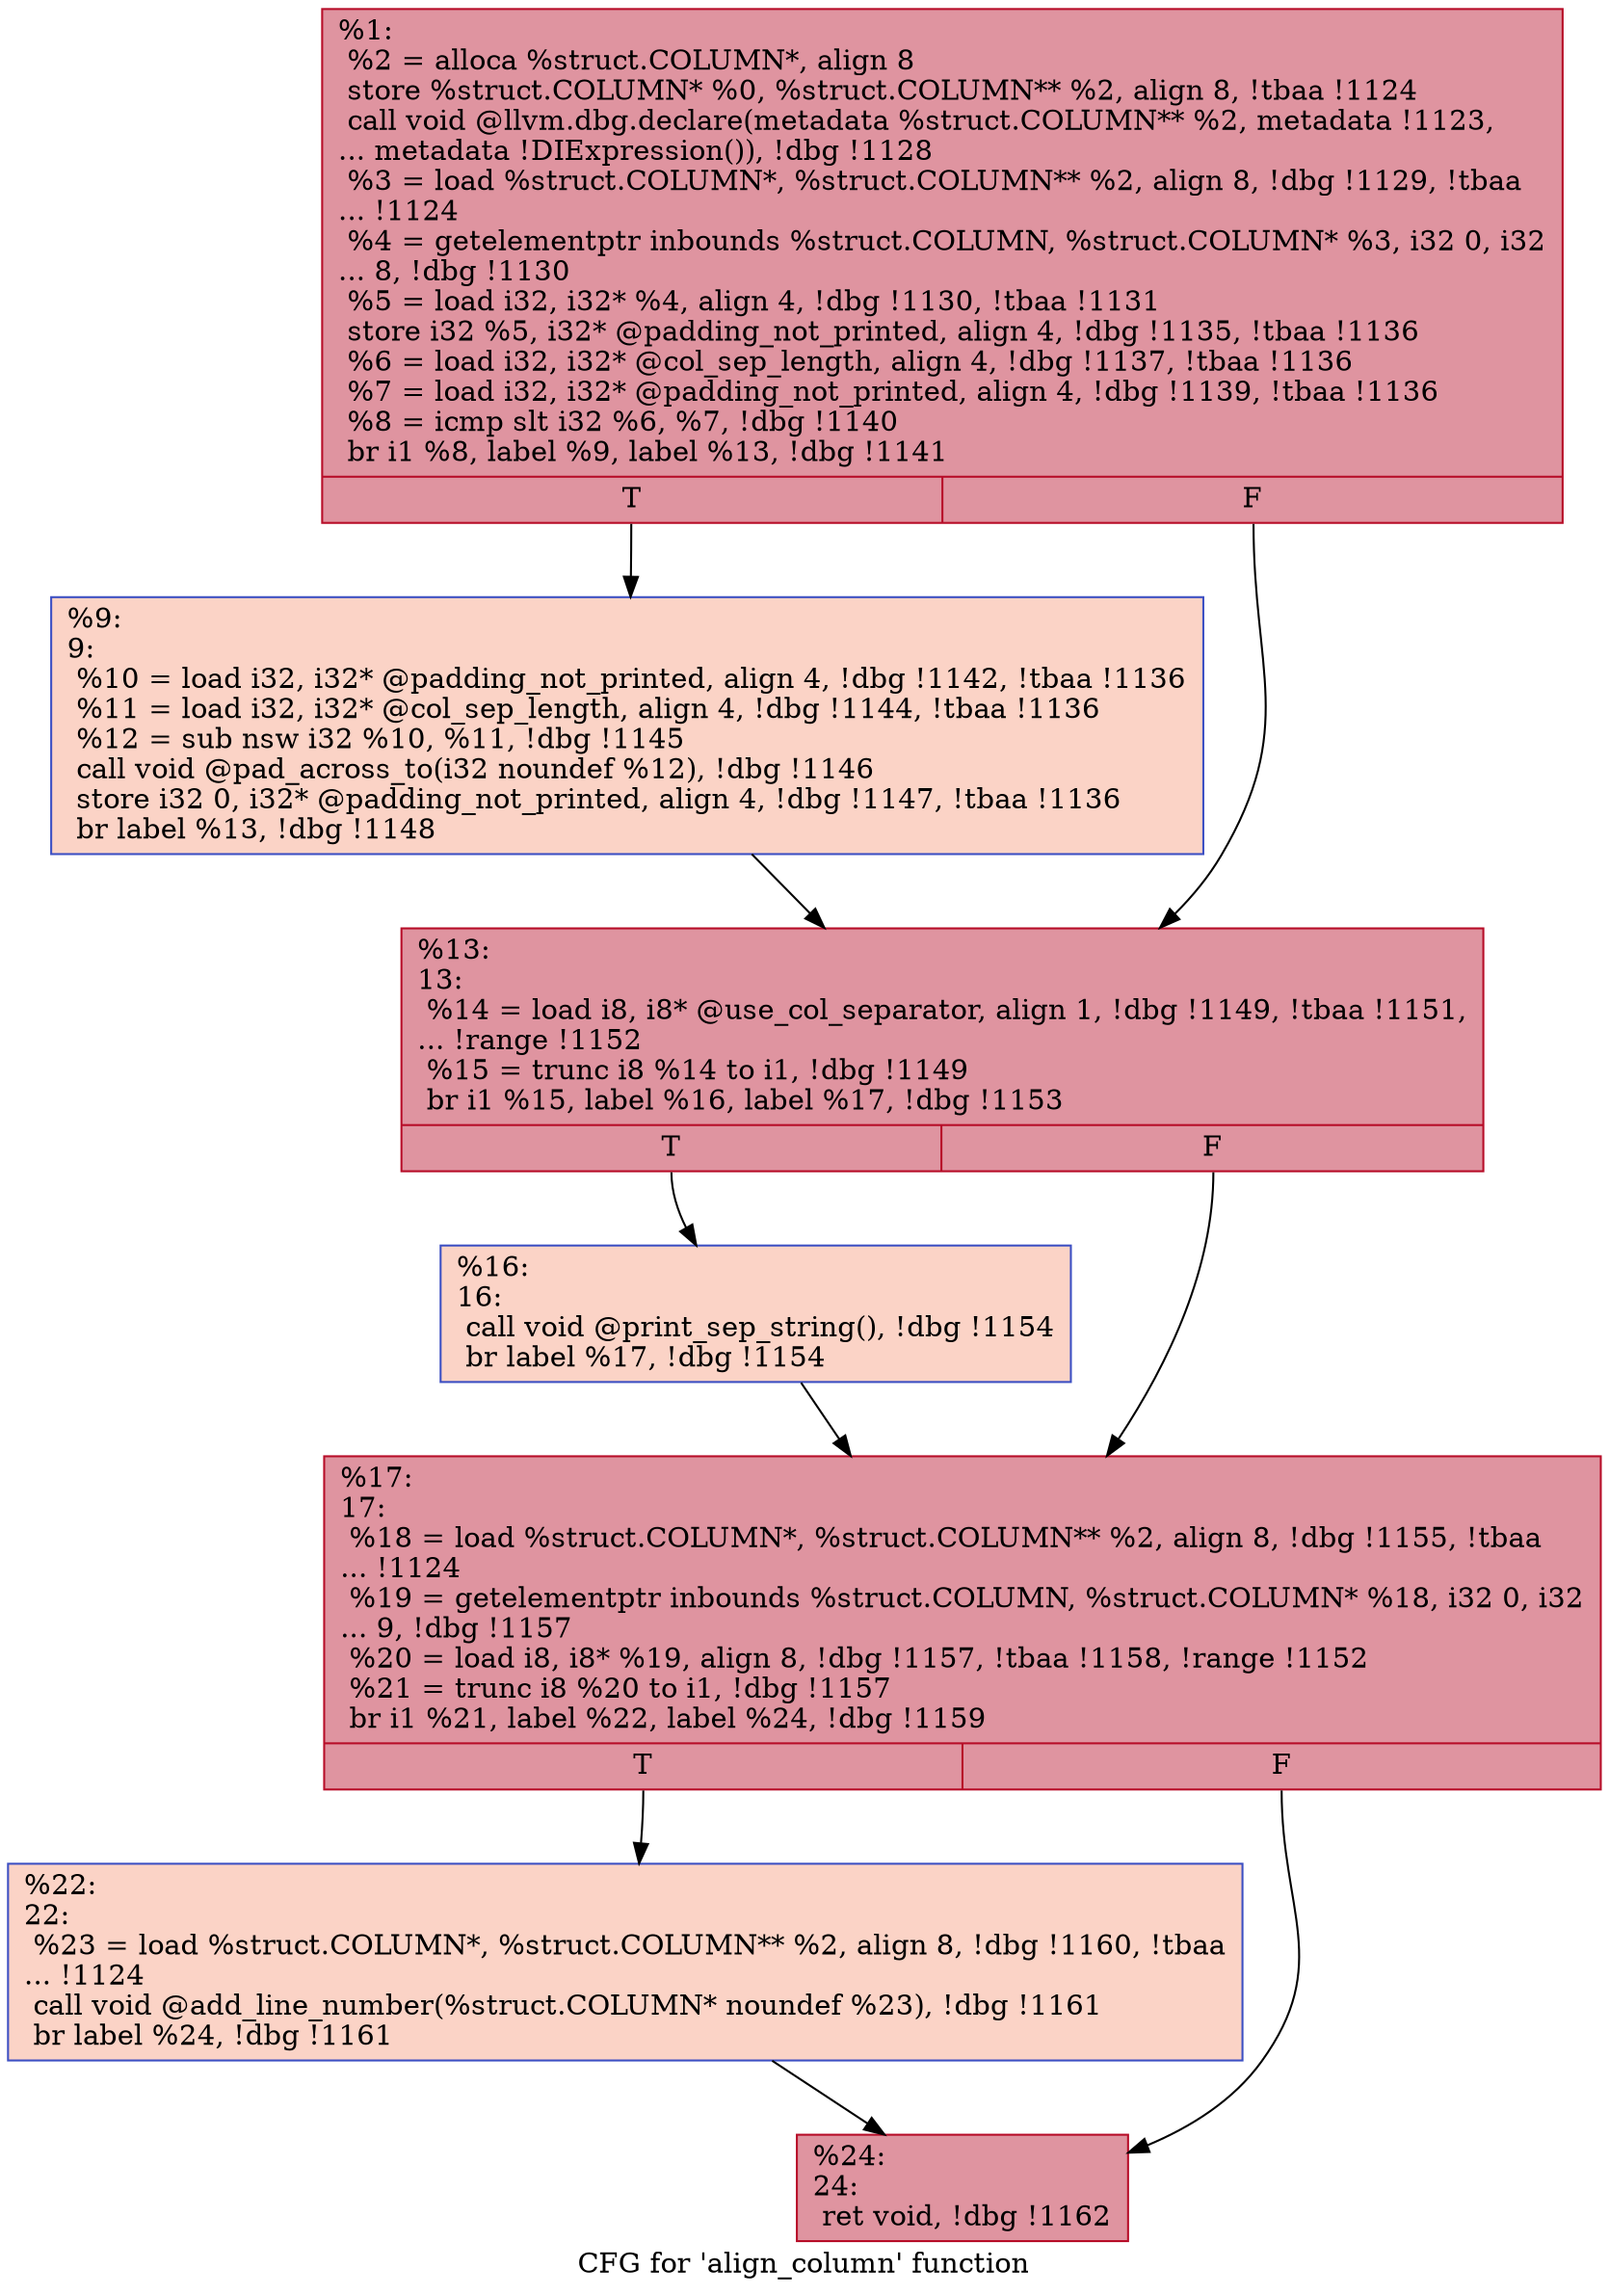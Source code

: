 digraph "CFG for 'align_column' function" {
	label="CFG for 'align_column' function";

	Node0x1650fb0 [shape=record,color="#b70d28ff", style=filled, fillcolor="#b70d2870",label="{%1:\l  %2 = alloca %struct.COLUMN*, align 8\l  store %struct.COLUMN* %0, %struct.COLUMN** %2, align 8, !tbaa !1124\l  call void @llvm.dbg.declare(metadata %struct.COLUMN** %2, metadata !1123,\l... metadata !DIExpression()), !dbg !1128\l  %3 = load %struct.COLUMN*, %struct.COLUMN** %2, align 8, !dbg !1129, !tbaa\l... !1124\l  %4 = getelementptr inbounds %struct.COLUMN, %struct.COLUMN* %3, i32 0, i32\l... 8, !dbg !1130\l  %5 = load i32, i32* %4, align 4, !dbg !1130, !tbaa !1131\l  store i32 %5, i32* @padding_not_printed, align 4, !dbg !1135, !tbaa !1136\l  %6 = load i32, i32* @col_sep_length, align 4, !dbg !1137, !tbaa !1136\l  %7 = load i32, i32* @padding_not_printed, align 4, !dbg !1139, !tbaa !1136\l  %8 = icmp slt i32 %6, %7, !dbg !1140\l  br i1 %8, label %9, label %13, !dbg !1141\l|{<s0>T|<s1>F}}"];
	Node0x1650fb0:s0 -> Node0x1651080;
	Node0x1650fb0:s1 -> Node0x16510d0;
	Node0x1651080 [shape=record,color="#3d50c3ff", style=filled, fillcolor="#f59c7d70",label="{%9:\l9:                                                \l  %10 = load i32, i32* @padding_not_printed, align 4, !dbg !1142, !tbaa !1136\l  %11 = load i32, i32* @col_sep_length, align 4, !dbg !1144, !tbaa !1136\l  %12 = sub nsw i32 %10, %11, !dbg !1145\l  call void @pad_across_to(i32 noundef %12), !dbg !1146\l  store i32 0, i32* @padding_not_printed, align 4, !dbg !1147, !tbaa !1136\l  br label %13, !dbg !1148\l}"];
	Node0x1651080 -> Node0x16510d0;
	Node0x16510d0 [shape=record,color="#b70d28ff", style=filled, fillcolor="#b70d2870",label="{%13:\l13:                                               \l  %14 = load i8, i8* @use_col_separator, align 1, !dbg !1149, !tbaa !1151,\l... !range !1152\l  %15 = trunc i8 %14 to i1, !dbg !1149\l  br i1 %15, label %16, label %17, !dbg !1153\l|{<s0>T|<s1>F}}"];
	Node0x16510d0:s0 -> Node0x1651120;
	Node0x16510d0:s1 -> Node0x1651170;
	Node0x1651120 [shape=record,color="#3d50c3ff", style=filled, fillcolor="#f59c7d70",label="{%16:\l16:                                               \l  call void @print_sep_string(), !dbg !1154\l  br label %17, !dbg !1154\l}"];
	Node0x1651120 -> Node0x1651170;
	Node0x1651170 [shape=record,color="#b70d28ff", style=filled, fillcolor="#b70d2870",label="{%17:\l17:                                               \l  %18 = load %struct.COLUMN*, %struct.COLUMN** %2, align 8, !dbg !1155, !tbaa\l... !1124\l  %19 = getelementptr inbounds %struct.COLUMN, %struct.COLUMN* %18, i32 0, i32\l... 9, !dbg !1157\l  %20 = load i8, i8* %19, align 8, !dbg !1157, !tbaa !1158, !range !1152\l  %21 = trunc i8 %20 to i1, !dbg !1157\l  br i1 %21, label %22, label %24, !dbg !1159\l|{<s0>T|<s1>F}}"];
	Node0x1651170:s0 -> Node0x16511c0;
	Node0x1651170:s1 -> Node0x1651210;
	Node0x16511c0 [shape=record,color="#3d50c3ff", style=filled, fillcolor="#f59c7d70",label="{%22:\l22:                                               \l  %23 = load %struct.COLUMN*, %struct.COLUMN** %2, align 8, !dbg !1160, !tbaa\l... !1124\l  call void @add_line_number(%struct.COLUMN* noundef %23), !dbg !1161\l  br label %24, !dbg !1161\l}"];
	Node0x16511c0 -> Node0x1651210;
	Node0x1651210 [shape=record,color="#b70d28ff", style=filled, fillcolor="#b70d2870",label="{%24:\l24:                                               \l  ret void, !dbg !1162\l}"];
}
